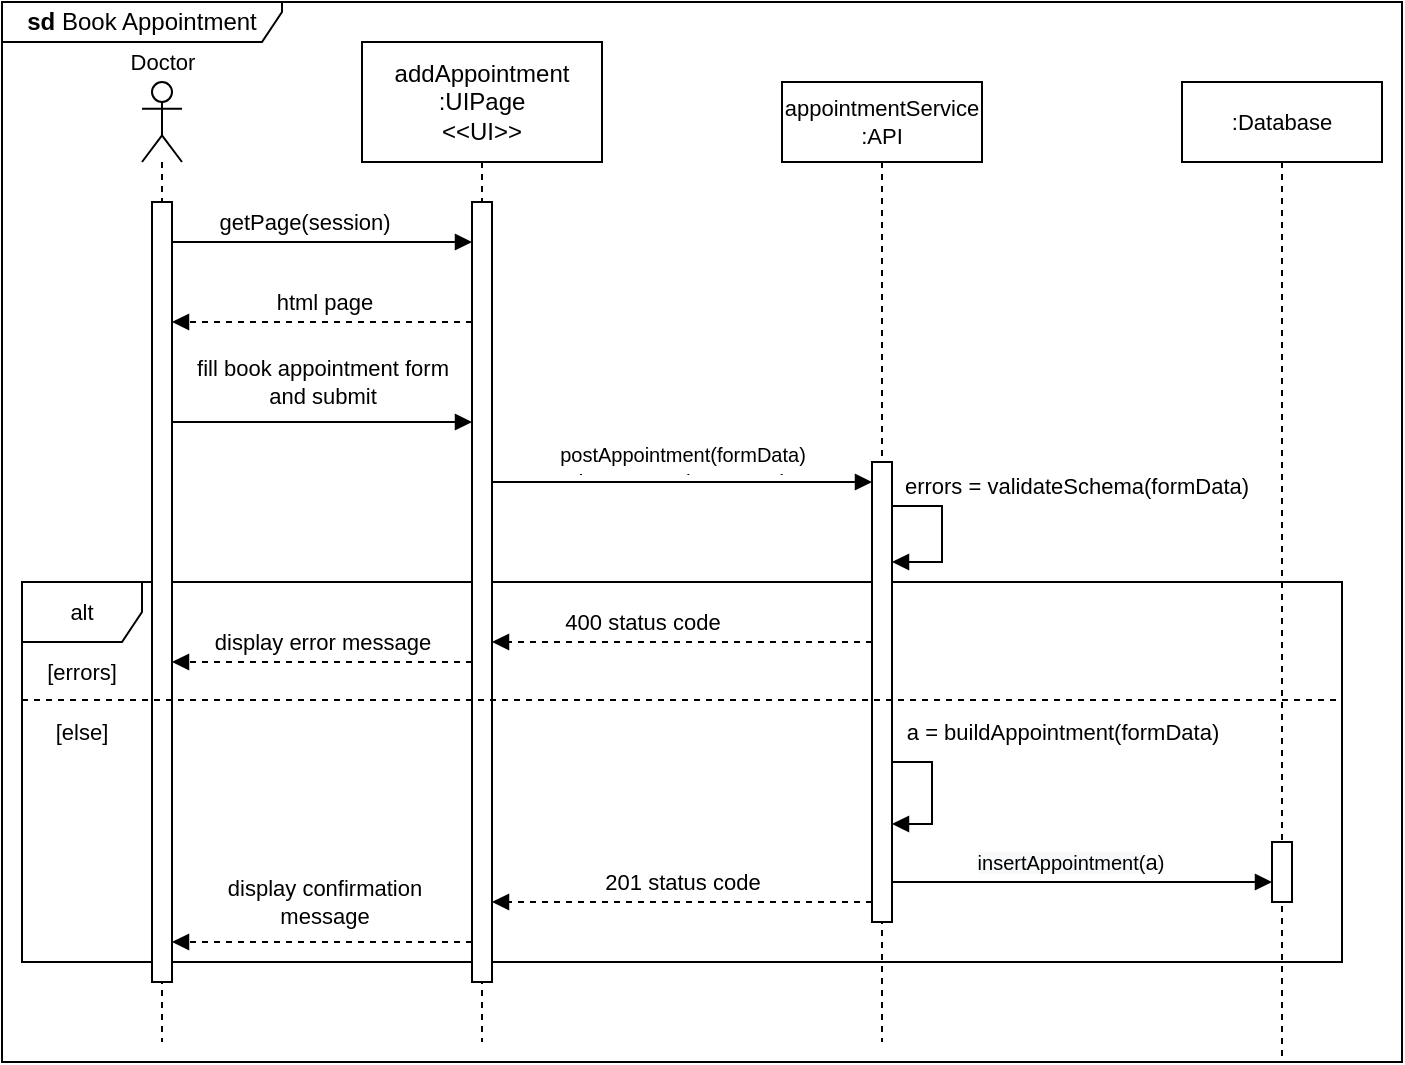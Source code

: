 <mxfile version="17.4.0" type="google" pages="2"><diagram id="haZaEPqQbe0fyaYSyobP" name="book appointment"><mxGraphModel grid="1" page="1" gridSize="10" guides="1" tooltips="1" connect="1" arrows="1" fold="1" pageScale="1" pageWidth="850" pageHeight="1100" math="0" shadow="0"><root><mxCell id="0"/><mxCell id="1" parent="0"/><mxCell id="uaamDnn1Um5NppmRFocI-37" value="&lt;b&gt;sd &lt;/b&gt;Book Appointment" style="shape=umlFrame;whiteSpace=wrap;html=1;width=140;height=20;" vertex="1" parent="1"><mxGeometry x="70" y="60" width="700" height="530" as="geometry"/></mxCell><mxCell id="uaamDnn1Um5NppmRFocI-36" value="alt" style="shape=umlFrame;whiteSpace=wrap;html=1;fontFamily=Helvetica;fontSize=11;" vertex="1" parent="1"><mxGeometry x="80" y="350" width="660" height="190" as="geometry"/></mxCell><mxCell id="uaamDnn1Um5NppmRFocI-1" value="" style="shape=umlLifeline;participant=umlActor;perimeter=lifelinePerimeter;whiteSpace=wrap;html=1;container=1;collapsible=0;recursiveResize=0;verticalAlign=top;spacingTop=36;outlineConnect=0;fontFamily=Helvetica;fontSize=11;" vertex="1" parent="1"><mxGeometry x="140" y="100" width="20" height="480" as="geometry"/></mxCell><mxCell id="uaamDnn1Um5NppmRFocI-2" value="" style="html=1;points=[];perimeter=orthogonalPerimeter;fontFamily=Helvetica;fontSize=11;" vertex="1" parent="uaamDnn1Um5NppmRFocI-1"><mxGeometry x="5" y="60" width="10" height="390" as="geometry"/></mxCell><mxCell id="uaamDnn1Um5NppmRFocI-3" value="Doctor" style="text;html=1;align=center;verticalAlign=middle;resizable=0;points=[];autosize=1;strokeColor=none;fillColor=none;fontSize=11;fontFamily=Helvetica;" vertex="1" parent="1"><mxGeometry x="125" y="80" width="50" height="20" as="geometry"/></mxCell><mxCell id="uaamDnn1Um5NppmRFocI-4" value="statusReport :UIPage&lt;br&gt;&amp;lt;&amp;lt;UI&amp;gt;&amp;gt;" style="shape=umlLifeline;perimeter=lifelinePerimeter;whiteSpace=wrap;html=1;container=1;collapsible=0;recursiveResize=0;outlineConnect=0;fontFamily=Helvetica;fontSize=11;" vertex="1" parent="1"><mxGeometry x="260" y="100" width="100" height="480" as="geometry"/></mxCell><mxCell id="uaamDnn1Um5NppmRFocI-5" value="" style="html=1;points=[];perimeter=orthogonalPerimeter;fontFamily=Helvetica;fontSize=11;" vertex="1" parent="uaamDnn1Um5NppmRFocI-4"><mxGeometry x="45" y="60" width="10" height="390" as="geometry"/></mxCell><mxCell id="uaamDnn1Um5NppmRFocI-6" value="appointmentService :API" style="shape=umlLifeline;perimeter=lifelinePerimeter;whiteSpace=wrap;html=1;container=1;collapsible=0;recursiveResize=0;outlineConnect=0;fontFamily=Helvetica;fontSize=11;" vertex="1" parent="1"><mxGeometry x="460" y="100" width="100" height="480" as="geometry"/></mxCell><mxCell id="uaamDnn1Um5NppmRFocI-7" value="" style="html=1;points=[];perimeter=orthogonalPerimeter;fontFamily=Helvetica;fontSize=11;" vertex="1" parent="uaamDnn1Um5NppmRFocI-6"><mxGeometry x="45" y="190" width="10" height="230" as="geometry"/></mxCell><mxCell id="uaamDnn1Um5NppmRFocI-8" style="edgeStyle=orthogonalEdgeStyle;rounded=0;orthogonalLoop=1;jettySize=auto;html=1;fontFamily=Helvetica;fontSize=11;endArrow=block;endFill=1;" edge="1" parent="uaamDnn1Um5NppmRFocI-6" source="uaamDnn1Um5NppmRFocI-7" target="uaamDnn1Um5NppmRFocI-7"><mxGeometry relative="1" as="geometry"><mxPoint x="78" y="212" as="sourcePoint"/><mxPoint x="120" y="240" as="targetPoint"/><Array as="points"><mxPoint x="80" y="212"/><mxPoint x="80" y="240"/></Array></mxGeometry></mxCell><mxCell id="uaamDnn1Um5NppmRFocI-9" value="&lt;span style=&quot;color: rgba(0 , 0 , 0 , 0) ; font-family: monospace ; font-size: 0px ; background-color: rgb(248 , 249 , 250)&quot;&gt;%3CmxGraphModel%3E%3Croot%3E%3CmxCell%20id%3D%220%22%2F%3E%3CmxCell%20id%3D%221%22%20parent%3D%220%22%2F%3E%3CmxCell%20id%3D%222%22%20value%3D%22status%20%3D%20buildStatus(formData)%22%20style%3D%22edgeLabel%3Bhtml%3D1%3Balign%3Dcenter%3BverticalAlign%3Dmiddle%3Bresizable%3D0%3Bpoints%3D%5B%5D%3BfontSize%3D11%3BfontFamily%3DHelvetica%3B%22%20vertex%3D%221%22%20connectable%3D%220%22%20parent%3D%221%22%3E%3CmxGeometry%20x%3D%22476%22%20y%3D%22249.762%22%20as%3D%22geometry%22%2F%3E%3C%2FmxCell%3E%3C%2Froot%3E%3C%2FmxGraphModel%3&lt;/span&gt;" style="edgeLabel;html=1;align=center;verticalAlign=middle;resizable=0;points=[];fontSize=11;fontFamily=Helvetica;" connectable="0" vertex="1" parent="uaamDnn1Um5NppmRFocI-8"><mxGeometry x="-0.662" relative="1" as="geometry"><mxPoint as="offset"/></mxGeometry></mxCell><mxCell id="uaamDnn1Um5NppmRFocI-10" value="errors&amp;nbsp;= validateSchema(formData)" style="edgeLabel;html=1;align=center;verticalAlign=middle;resizable=0;points=[];fontSize=11;fontFamily=Helvetica;" connectable="0" vertex="1" parent="uaamDnn1Um5NppmRFocI-8"><mxGeometry x="-0.63" y="1" relative="1" as="geometry"><mxPoint x="77" y="-9" as="offset"/></mxGeometry></mxCell><mxCell id="uaamDnn1Um5NppmRFocI-11" style="edgeStyle=orthogonalEdgeStyle;rounded=0;orthogonalLoop=1;jettySize=auto;html=1;fontFamily=Helvetica;fontSize=11;endArrow=block;endFill=1;" edge="1" parent="uaamDnn1Um5NppmRFocI-6" source="uaamDnn1Um5NppmRFocI-7" target="uaamDnn1Um5NppmRFocI-7"><mxGeometry relative="1" as="geometry"><mxPoint x="55" y="370" as="targetPoint"/><Array as="points"><mxPoint x="75" y="340"/><mxPoint x="75" y="371"/></Array></mxGeometry></mxCell><mxCell id="uaamDnn1Um5NppmRFocI-12" value="a = buildAppointment(formData)" style="edgeLabel;html=1;align=center;verticalAlign=middle;resizable=0;points=[];fontSize=11;fontFamily=Helvetica;" connectable="0" vertex="1" parent="uaamDnn1Um5NppmRFocI-11"><mxGeometry x="-0.601" relative="1" as="geometry"><mxPoint x="71" y="-15" as="offset"/></mxGeometry></mxCell><mxCell id="uaamDnn1Um5NppmRFocI-13" value=":Database" style="shape=umlLifeline;perimeter=lifelinePerimeter;whiteSpace=wrap;html=1;container=1;collapsible=0;recursiveResize=0;outlineConnect=0;fontFamily=Helvetica;fontSize=11;" vertex="1" parent="1"><mxGeometry x="660" y="100" width="100" height="490" as="geometry"/></mxCell><mxCell id="uaamDnn1Um5NppmRFocI-14" value="" style="html=1;points=[];perimeter=orthogonalPerimeter;fontFamily=Helvetica;fontSize=11;" vertex="1" parent="uaamDnn1Um5NppmRFocI-13"><mxGeometry x="45" y="380" width="10" height="30" as="geometry"/></mxCell><mxCell id="uaamDnn1Um5NppmRFocI-15" style="edgeStyle=orthogonalEdgeStyle;rounded=0;orthogonalLoop=1;jettySize=auto;html=1;fontFamily=Helvetica;fontSize=11;endArrow=block;endFill=1;" edge="1" parent="1" source="uaamDnn1Um5NppmRFocI-2" target="uaamDnn1Um5NppmRFocI-5"><mxGeometry relative="1" as="geometry"><Array as="points"><mxPoint x="240" y="180"/><mxPoint x="240" y="180"/></Array></mxGeometry></mxCell><mxCell id="uaamDnn1Um5NppmRFocI-16" value="getPage(session)" style="edgeLabel;html=1;align=center;verticalAlign=middle;resizable=0;points=[];fontSize=11;fontFamily=Helvetica;" connectable="0" vertex="1" parent="uaamDnn1Um5NppmRFocI-15"><mxGeometry x="-0.236" y="1" relative="1" as="geometry"><mxPoint x="8" y="-9" as="offset"/></mxGeometry></mxCell><mxCell id="uaamDnn1Um5NppmRFocI-17" style="edgeStyle=orthogonalEdgeStyle;rounded=0;orthogonalLoop=1;jettySize=auto;html=1;fontFamily=Helvetica;fontSize=11;endArrow=block;endFill=1;dashed=1;" edge="1" parent="1" source="uaamDnn1Um5NppmRFocI-5" target="uaamDnn1Um5NppmRFocI-2"><mxGeometry relative="1" as="geometry"><Array as="points"><mxPoint x="250" y="220"/><mxPoint x="250" y="220"/></Array></mxGeometry></mxCell><mxCell id="uaamDnn1Um5NppmRFocI-18" value="html page" style="edgeLabel;html=1;align=center;verticalAlign=middle;resizable=0;points=[];fontSize=11;fontFamily=Helvetica;" connectable="0" vertex="1" parent="uaamDnn1Um5NppmRFocI-17"><mxGeometry x="-0.234" y="2" relative="1" as="geometry"><mxPoint x="-17" y="-12" as="offset"/></mxGeometry></mxCell><mxCell id="uaamDnn1Um5NppmRFocI-19" style="edgeStyle=orthogonalEdgeStyle;rounded=0;orthogonalLoop=1;jettySize=auto;html=1;fontFamily=Helvetica;fontSize=11;endArrow=block;endFill=1;" edge="1" parent="1" source="uaamDnn1Um5NppmRFocI-2" target="uaamDnn1Um5NppmRFocI-5"><mxGeometry relative="1" as="geometry"><Array as="points"><mxPoint x="170" y="270"/><mxPoint x="170" y="270"/></Array></mxGeometry></mxCell><mxCell id="uaamDnn1Um5NppmRFocI-20" value="fill book appointment form&lt;br&gt;and submit" style="edgeLabel;html=1;align=center;verticalAlign=middle;resizable=0;points=[];fontSize=11;fontFamily=Helvetica;" connectable="0" vertex="1" parent="uaamDnn1Um5NppmRFocI-19"><mxGeometry x="0.386" y="-1" relative="1" as="geometry"><mxPoint x="-29" y="-21" as="offset"/></mxGeometry></mxCell><mxCell id="uaamDnn1Um5NppmRFocI-21" style="edgeStyle=orthogonalEdgeStyle;rounded=0;orthogonalLoop=1;jettySize=auto;html=1;fontFamily=Helvetica;fontSize=11;endArrow=block;endFill=1;" edge="1" parent="1" source="uaamDnn1Um5NppmRFocI-5" target="uaamDnn1Um5NppmRFocI-7"><mxGeometry relative="1" as="geometry"><Array as="points"><mxPoint x="360" y="300"/><mxPoint x="360" y="300"/></Array></mxGeometry></mxCell><mxCell id="uaamDnn1Um5NppmRFocI-22" value="postStatus(formData)" style="edgeLabel;html=1;align=center;verticalAlign=middle;resizable=0;points=[];fontSize=11;fontFamily=Helvetica;" connectable="0" vertex="1" parent="uaamDnn1Um5NppmRFocI-21"><mxGeometry x="-0.232" relative="1" as="geometry"><mxPoint x="22" y="-10" as="offset"/></mxGeometry></mxCell><mxCell id="uaamDnn1Um5NppmRFocI-23" style="edgeStyle=orthogonalEdgeStyle;rounded=0;orthogonalLoop=1;jettySize=auto;html=1;fontFamily=Helvetica;fontSize=11;endArrow=block;endFill=1;" edge="1" parent="1" source="uaamDnn1Um5NppmRFocI-7" target="uaamDnn1Um5NppmRFocI-14"><mxGeometry relative="1" as="geometry"><Array as="points"><mxPoint x="580" y="500"/><mxPoint x="580" y="500"/></Array></mxGeometry></mxCell><mxCell id="Nx_V25T9bY9yhiCpeIwI-1" value="&lt;span style=&quot;font-size: 10px ; background-color: rgb(248 , 249 , 250)&quot;&gt;insertAppointment(&lt;/span&gt;a&lt;span style=&quot;font-size: 10px ; background-color: rgb(248 , 249 , 250)&quot;&gt;)&lt;/span&gt;" style="edgeLabel;html=1;align=center;verticalAlign=middle;resizable=0;points=[];" connectable="0" vertex="1" parent="uaamDnn1Um5NppmRFocI-23"><mxGeometry x="-0.061" relative="1" as="geometry"><mxPoint y="-10" as="offset"/></mxGeometry></mxCell><mxCell id="uaamDnn1Um5NppmRFocI-25" value="[errors]" style="text;html=1;strokeColor=none;fillColor=none;align=center;verticalAlign=middle;whiteSpace=wrap;rounded=0;fontFamily=Helvetica;fontSize=11;" vertex="1" parent="1"><mxGeometry x="80" y="380" width="60" height="30" as="geometry"/></mxCell><mxCell id="uaamDnn1Um5NppmRFocI-26" value="" style="endArrow=none;dashed=1;html=1;rounded=0;fontFamily=Helvetica;fontSize=11;" edge="1" parent="1"><mxGeometry width="50" height="50" relative="1" as="geometry"><mxPoint x="80" y="409" as="sourcePoint"/><mxPoint x="740" y="409" as="targetPoint"/></mxGeometry></mxCell><mxCell id="uaamDnn1Um5NppmRFocI-27" value="[else]" style="text;html=1;strokeColor=none;fillColor=none;align=center;verticalAlign=middle;whiteSpace=wrap;rounded=0;fontFamily=Helvetica;fontSize=11;" vertex="1" parent="1"><mxGeometry x="80" y="410" width="60" height="30" as="geometry"/></mxCell><mxCell id="uaamDnn1Um5NppmRFocI-28" style="edgeStyle=orthogonalEdgeStyle;rounded=0;orthogonalLoop=1;jettySize=auto;html=1;fontFamily=Helvetica;fontSize=11;endArrow=block;endFill=1;dashed=1;" edge="1" parent="1" source="uaamDnn1Um5NppmRFocI-7" target="uaamDnn1Um5NppmRFocI-5"><mxGeometry relative="1" as="geometry"><Array as="points"><mxPoint x="400" y="380"/><mxPoint x="400" y="380"/></Array></mxGeometry></mxCell><mxCell id="uaamDnn1Um5NppmRFocI-29" value="400 status code" style="edgeLabel;html=1;align=center;verticalAlign=middle;resizable=0;points=[];fontSize=11;fontFamily=Helvetica;" connectable="0" vertex="1" parent="uaamDnn1Um5NppmRFocI-28"><mxGeometry x="0.126" relative="1" as="geometry"><mxPoint x="-8" y="-10" as="offset"/></mxGeometry></mxCell><mxCell id="uaamDnn1Um5NppmRFocI-30" style="edgeStyle=orthogonalEdgeStyle;rounded=0;orthogonalLoop=1;jettySize=auto;html=1;dashed=1;fontFamily=Helvetica;fontSize=11;endArrow=block;endFill=1;" edge="1" parent="1" source="uaamDnn1Um5NppmRFocI-5" target="uaamDnn1Um5NppmRFocI-2"><mxGeometry relative="1" as="geometry"><Array as="points"><mxPoint x="240" y="390"/><mxPoint x="240" y="390"/></Array></mxGeometry></mxCell><mxCell id="uaamDnn1Um5NppmRFocI-31" value="display error message" style="edgeLabel;html=1;align=center;verticalAlign=middle;resizable=0;points=[];fontSize=11;fontFamily=Helvetica;" connectable="0" vertex="1" parent="uaamDnn1Um5NppmRFocI-30"><mxGeometry x="-0.184" relative="1" as="geometry"><mxPoint x="-14" y="-10" as="offset"/></mxGeometry></mxCell><mxCell id="uaamDnn1Um5NppmRFocI-32" style="edgeStyle=orthogonalEdgeStyle;rounded=0;orthogonalLoop=1;jettySize=auto;html=1;dashed=1;fontFamily=Helvetica;fontSize=11;endArrow=block;endFill=1;" edge="1" parent="1" source="uaamDnn1Um5NppmRFocI-7" target="uaamDnn1Um5NppmRFocI-5"><mxGeometry relative="1" as="geometry"><Array as="points"><mxPoint x="480" y="510"/><mxPoint x="480" y="510"/></Array></mxGeometry></mxCell><mxCell id="uaamDnn1Um5NppmRFocI-33" value="201 status code" style="edgeLabel;html=1;align=center;verticalAlign=middle;resizable=0;points=[];fontSize=11;fontFamily=Helvetica;" connectable="0" vertex="1" parent="uaamDnn1Um5NppmRFocI-32"><mxGeometry x="0.286" y="-2" relative="1" as="geometry"><mxPoint x="27" y="-8" as="offset"/></mxGeometry></mxCell><mxCell id="uaamDnn1Um5NppmRFocI-34" style="edgeStyle=orthogonalEdgeStyle;rounded=0;orthogonalLoop=1;jettySize=auto;html=1;dashed=1;fontFamily=Helvetica;fontSize=11;endArrow=block;endFill=1;" edge="1" parent="1" source="uaamDnn1Um5NppmRFocI-5" target="uaamDnn1Um5NppmRFocI-2"><mxGeometry relative="1" as="geometry"><Array as="points"><mxPoint x="290" y="530"/><mxPoint x="290" y="530"/></Array></mxGeometry></mxCell><mxCell id="uaamDnn1Um5NppmRFocI-35" value="display confirmation&lt;br&gt;message" style="edgeLabel;html=1;align=center;verticalAlign=middle;resizable=0;points=[];fontSize=11;fontFamily=Helvetica;" connectable="0" vertex="1" parent="uaamDnn1Um5NppmRFocI-34"><mxGeometry x="-0.314" y="-2" relative="1" as="geometry"><mxPoint x="-23" y="-18" as="offset"/></mxGeometry></mxCell><mxCell id="SbZ2Oyv4lH-8-8HsBZ0A-1" value="addAppointment&lt;br&gt;:UIPage&lt;br&gt;&amp;lt;&amp;lt;UI&amp;gt;&amp;gt;" style="rounded=0;whiteSpace=wrap;html=1;" vertex="1" parent="1"><mxGeometry x="250" y="80" width="120" height="60" as="geometry"/></mxCell><mxCell id="SbZ2Oyv4lH-8-8HsBZ0A-6" value="&lt;font style=&quot;font-size: 10px&quot;&gt;postAppointment(formData)&lt;/font&gt;" style="text;html=1;align=center;verticalAlign=middle;resizable=0;points=[];autosize=1;strokeColor=none;fillColor=#FFFFFF;" vertex="1" parent="1"><mxGeometry x="340" y="276" width="140" height="20" as="geometry"/></mxCell></root></mxGraphModel></diagram><diagram id="iFgu48iRLApfrDektheJ" name="view appointments"><mxGraphModel grid="1" page="1" gridSize="10" guides="1" tooltips="1" connect="1" arrows="1" fold="1" pageScale="1" pageWidth="827" pageHeight="1169" math="0" shadow="0"><root><mxCell id="0"/><mxCell id="1" parent="0"/><mxCell id="gneMVxgqNvgOwtPwQQEq-37" value="&lt;b&gt;sd &lt;/b&gt;View Appointments" style="shape=umlFrame;whiteSpace=wrap;html=1;width=140;height=20;" vertex="1" parent="1"><mxGeometry x="87" y="40" width="633" height="310" as="geometry"/></mxCell><mxCell id="gneMVxgqNvgOwtPwQQEq-19" style="edgeStyle=orthogonalEdgeStyle;rounded=0;orthogonalLoop=1;jettySize=auto;html=1;fontFamily=Helvetica;fontSize=11;endArrow=block;endFill=1;" edge="1" parent="1" source="OwdYetwCkasa5ysrknTj-8" target="OwdYetwCkasa5ysrknTj-11"><mxGeometry relative="1" as="geometry"><Array as="points"><mxPoint x="200" y="230"/><mxPoint x="200" y="230"/></Array><mxPoint x="120" y="270" as="sourcePoint"/><mxPoint x="250" y="270" as="targetPoint"/></mxGeometry></mxCell><mxCell id="gneMVxgqNvgOwtPwQQEq-20" value="click on appointments&amp;nbsp;&lt;br&gt;link on the nav bar" style="edgeLabel;html=1;align=center;verticalAlign=middle;resizable=0;points=[];fontSize=11;fontFamily=Helvetica;" connectable="0" vertex="1" parent="gneMVxgqNvgOwtPwQQEq-19"><mxGeometry x="0.386" y="-1" relative="1" as="geometry"><mxPoint x="-29" y="-21" as="offset"/></mxGeometry></mxCell><mxCell id="gneMVxgqNvgOwtPwQQEq-21" style="edgeStyle=orthogonalEdgeStyle;rounded=0;orthogonalLoop=1;jettySize=auto;html=1;fontFamily=Helvetica;fontSize=11;endArrow=block;endFill=1;" edge="1" parent="1" source="OwdYetwCkasa5ysrknTj-11" target="OwdYetwCkasa5ysrknTj-15"><mxGeometry relative="1" as="geometry"><Array as="points"><mxPoint x="360" y="250"/><mxPoint x="360" y="250"/></Array><mxPoint x="270" y="300" as="sourcePoint"/><mxPoint x="440" y="300" as="targetPoint"/></mxGeometry></mxCell><mxCell id="gneMVxgqNvgOwtPwQQEq-22" value="getAppointments(userId)" style="edgeLabel;html=1;align=center;verticalAlign=middle;resizable=0;points=[];fontSize=11;fontFamily=Helvetica;" connectable="0" vertex="1" parent="gneMVxgqNvgOwtPwQQEq-21"><mxGeometry x="-0.232" relative="1" as="geometry"><mxPoint x="9" y="-10" as="offset"/></mxGeometry></mxCell><mxCell id="gneMVxgqNvgOwtPwQQEq-23" style="edgeStyle=orthogonalEdgeStyle;rounded=0;orthogonalLoop=1;jettySize=auto;html=1;fontFamily=Helvetica;fontSize=11;endArrow=block;endFill=1;" edge="1" parent="1" source="OwdYetwCkasa5ysrknTj-15" target="OwdYetwCkasa5ysrknTj-18"><mxGeometry relative="1" as="geometry"><Array as="points"><mxPoint x="560" y="270"/><mxPoint x="560" y="270"/></Array><mxPoint x="460" y="360" as="sourcePoint"/><mxPoint x="645" y="360" as="targetPoint"/></mxGeometry></mxCell><mxCell id="HCea-PWp7Nd-r2MmfYv_-1" value="appointments =&lt;br&gt;findAppointments(userId)" style="edgeLabel;html=1;align=left;verticalAlign=middle;resizable=0;points=[];labelBackgroundColor=none;" connectable="0" vertex="1" parent="gneMVxgqNvgOwtPwQQEq-23"><mxGeometry x="-0.102" y="-1" relative="1" as="geometry"><mxPoint x="-70" y="-21" as="offset"/></mxGeometry></mxCell><mxCell id="OwdYetwCkasa5ysrknTj-1" value="" style="shape=umlActor;verticalLabelPosition=bottom;verticalAlign=top;html=1;outlineConnect=0;fontSize=10;fillColor=#FFFFFF;" vertex="1" parent="1"><mxGeometry x="105" y="90" width="20" height="40" as="geometry"/></mxCell><mxCell id="OwdYetwCkasa5ysrknTj-2" value="&lt;font style=&quot;font-size: 11px&quot;&gt;Patient&lt;/font&gt;" style="text;html=1;strokeColor=none;fillColor=none;align=center;verticalAlign=middle;whiteSpace=wrap;rounded=0;fontSize=10;" vertex="1" parent="1"><mxGeometry x="85" y="60" width="60" height="30" as="geometry"/></mxCell><mxCell id="OwdYetwCkasa5ysrknTj-8" value="" style="rounded=0;whiteSpace=wrap;html=1;fontSize=11;fillColor=#FFFFFF;" vertex="1" parent="1"><mxGeometry x="110" y="160" width="10" height="160" as="geometry"/></mxCell><mxCell id="OwdYetwCkasa5ysrknTj-9" value="" style="endArrow=none;dashed=1;html=1;rounded=0;fontSize=11;exitX=0.5;exitY=0;exitDx=0;exitDy=0;" edge="1" parent="1" source="OwdYetwCkasa5ysrknTj-8"><mxGeometry width="50" height="50" relative="1" as="geometry"><mxPoint x="330" y="280" as="sourcePoint"/><mxPoint x="115" y="130" as="targetPoint"/></mxGeometry></mxCell><mxCell id="OwdYetwCkasa5ysrknTj-10" value="" style="endArrow=none;dashed=1;html=1;rounded=0;fontSize=11;" edge="1" parent="1" target="OwdYetwCkasa5ysrknTj-8"><mxGeometry width="50" height="50" relative="1" as="geometry"><mxPoint x="115" y="340" as="sourcePoint"/><mxPoint x="115" y="510" as="targetPoint"/></mxGeometry></mxCell><mxCell id="OwdYetwCkasa5ysrknTj-11" value="" style="rounded=0;whiteSpace=wrap;html=1;fontSize=11;fillColor=#FFFFFF;" vertex="1" parent="1"><mxGeometry x="260" y="160" width="10" height="160" as="geometry"/></mxCell><mxCell id="OwdYetwCkasa5ysrknTj-12" value="" style="endArrow=none;dashed=1;html=1;rounded=0;fontSize=11;entryX=0.5;entryY=1;entryDx=0;entryDy=0;" edge="1" parent="1" target="OwdYetwCkasa5ysrknTj-11"><mxGeometry width="50" height="50" relative="1" as="geometry"><mxPoint x="265" y="340" as="sourcePoint"/><mxPoint x="264.6" y="510" as="targetPoint"/></mxGeometry></mxCell><mxCell id="OwdYetwCkasa5ysrknTj-13" value="" style="endArrow=none;dashed=1;html=1;rounded=0;fontSize=11;exitX=0.5;exitY=0;exitDx=0;exitDy=0;" edge="1" parent="1"><mxGeometry width="50" height="50" relative="1" as="geometry"><mxPoint x="264.6" y="160" as="sourcePoint"/><mxPoint x="264.6" y="130" as="targetPoint"/></mxGeometry></mxCell><mxCell id="OwdYetwCkasa5ysrknTj-15" value="" style="rounded=0;whiteSpace=wrap;html=1;fontSize=11;fillColor=#FFFFFF;" vertex="1" parent="1"><mxGeometry x="445" y="240" width="10" height="60" as="geometry"/></mxCell><mxCell id="OwdYetwCkasa5ysrknTj-16" value="" style="endArrow=none;dashed=1;html=1;rounded=0;fontSize=11;entryX=0.5;entryY=1;entryDx=0;entryDy=0;" edge="1" parent="1" target="OwdYetwCkasa5ysrknTj-15"><mxGeometry width="50" height="50" relative="1" as="geometry"><mxPoint x="450" y="340" as="sourcePoint"/><mxPoint x="449.6" y="510" as="targetPoint"/></mxGeometry></mxCell><mxCell id="OwdYetwCkasa5ysrknTj-17" value="" style="endArrow=none;dashed=1;html=1;rounded=0;fontSize=11;exitX=0.5;exitY=0;exitDx=0;exitDy=0;" edge="1" parent="1" source="OwdYetwCkasa5ysrknTj-15"><mxGeometry width="50" height="50" relative="1" as="geometry"><mxPoint x="449.6" y="160" as="sourcePoint"/><mxPoint x="449.6" y="130" as="targetPoint"/></mxGeometry></mxCell><mxCell id="OwdYetwCkasa5ysrknTj-18" value="" style="rounded=0;whiteSpace=wrap;html=1;fontSize=11;fillColor=#FFFFFF;" vertex="1" parent="1"><mxGeometry x="645" y="250" width="10" height="40" as="geometry"/></mxCell><mxCell id="OwdYetwCkasa5ysrknTj-19" value="" style="endArrow=none;dashed=1;html=1;rounded=0;fontSize=11;entryX=0.5;entryY=1;entryDx=0;entryDy=0;" edge="1" parent="1" target="OwdYetwCkasa5ysrknTj-18"><mxGeometry width="50" height="50" relative="1" as="geometry"><mxPoint x="650" y="340" as="sourcePoint"/><mxPoint x="650" y="510" as="targetPoint"/></mxGeometry></mxCell><mxCell id="OwdYetwCkasa5ysrknTj-20" value="" style="endArrow=none;dashed=1;html=1;rounded=0;fontSize=11;exitX=0.5;exitY=0;exitDx=0;exitDy=0;" edge="1" parent="1" source="OwdYetwCkasa5ysrknTj-18"><mxGeometry width="50" height="50" relative="1" as="geometry"><mxPoint x="649.6" y="160" as="sourcePoint"/><mxPoint x="649.6" y="130" as="targetPoint"/></mxGeometry></mxCell><mxCell id="OwdYetwCkasa5ysrknTj-21" value="viewAppointments&lt;br&gt;:UIPage&lt;br&gt;&amp;lt;&amp;lt;UI&amp;gt;&amp;gt;" style="rounded=0;whiteSpace=wrap;html=1;fontSize=11;fillColor=#FFFFFF;" vertex="1" parent="1"><mxGeometry x="205" y="70" width="120" height="60" as="geometry"/></mxCell><mxCell id="OwdYetwCkasa5ysrknTj-22" value="appointmentService :API" style="rounded=0;whiteSpace=wrap;html=1;fontSize=11;fillColor=#FFFFFF;" vertex="1" parent="1"><mxGeometry x="390" y="70" width="120" height="60" as="geometry"/></mxCell><mxCell id="OwdYetwCkasa5ysrknTj-23" value=":Database" style="rounded=0;whiteSpace=wrap;html=1;fontSize=11;fillColor=#FFFFFF;" vertex="1" parent="1"><mxGeometry x="590" y="70" width="120" height="60" as="geometry"/></mxCell><mxCell id="OwdYetwCkasa5ysrknTj-24" value="" style="endArrow=classic;html=1;rounded=0;fontSize=11;" edge="1" parent="1"><mxGeometry width="50" height="50" relative="1" as="geometry"><mxPoint x="120" y="180" as="sourcePoint"/><mxPoint x="260" y="180" as="targetPoint"/></mxGeometry></mxCell><mxCell id="OwdYetwCkasa5ysrknTj-25" value="getPage(session)" style="text;html=1;strokeColor=none;fillColor=none;align=center;verticalAlign=middle;whiteSpace=wrap;rounded=0;fontSize=11;" vertex="1" parent="1"><mxGeometry x="160" y="150" width="60" height="30" as="geometry"/></mxCell><mxCell id="9_U4l4bCOcdG7Hv3cMr4-3" style="edgeStyle=orthogonalEdgeStyle;rounded=0;orthogonalLoop=1;jettySize=auto;html=1;fontFamily=Helvetica;fontSize=11;endArrow=block;endFill=1;dashed=1;" edge="1" parent="1" source="OwdYetwCkasa5ysrknTj-15" target="OwdYetwCkasa5ysrknTj-11"><mxGeometry relative="1" as="geometry"><Array as="points"><mxPoint x="390" y="290"/><mxPoint x="390" y="290"/></Array><mxPoint x="445" y="390" as="sourcePoint"/><mxPoint x="306" y="390" as="targetPoint"/></mxGeometry></mxCell><mxCell id="9_U4l4bCOcdG7Hv3cMr4-4" value="200 status code, appointments" style="edgeLabel;html=1;align=center;verticalAlign=middle;resizable=0;points=[];fontSize=11;fontFamily=Helvetica;" connectable="0" vertex="1" parent="9_U4l4bCOcdG7Hv3cMr4-3"><mxGeometry x="-0.234" y="2" relative="1" as="geometry"><mxPoint x="-17" y="-12" as="offset"/></mxGeometry></mxCell><mxCell id="HCea-PWp7Nd-r2MmfYv_-2" style="edgeStyle=orthogonalEdgeStyle;rounded=0;orthogonalLoop=1;jettySize=auto;html=1;fontFamily=Helvetica;fontSize=11;endArrow=block;endFill=1;dashed=1;" edge="1" parent="1" source="OwdYetwCkasa5ysrknTj-11" target="OwdYetwCkasa5ysrknTj-8"><mxGeometry relative="1" as="geometry"><Array as="points"><mxPoint x="200" y="310"/><mxPoint x="200" y="310"/></Array><mxPoint x="295" y="360" as="sourcePoint"/><mxPoint x="120" y="360" as="targetPoint"/></mxGeometry></mxCell><mxCell id="HCea-PWp7Nd-r2MmfYv_-3" value="html page" style="edgeLabel;html=1;align=center;verticalAlign=middle;resizable=0;points=[];fontSize=11;fontFamily=Helvetica;" connectable="0" vertex="1" parent="HCea-PWp7Nd-r2MmfYv_-2"><mxGeometry x="-0.234" y="2" relative="1" as="geometry"><mxPoint x="-17" y="-12" as="offset"/></mxGeometry></mxCell></root></mxGraphModel></diagram></mxfile>